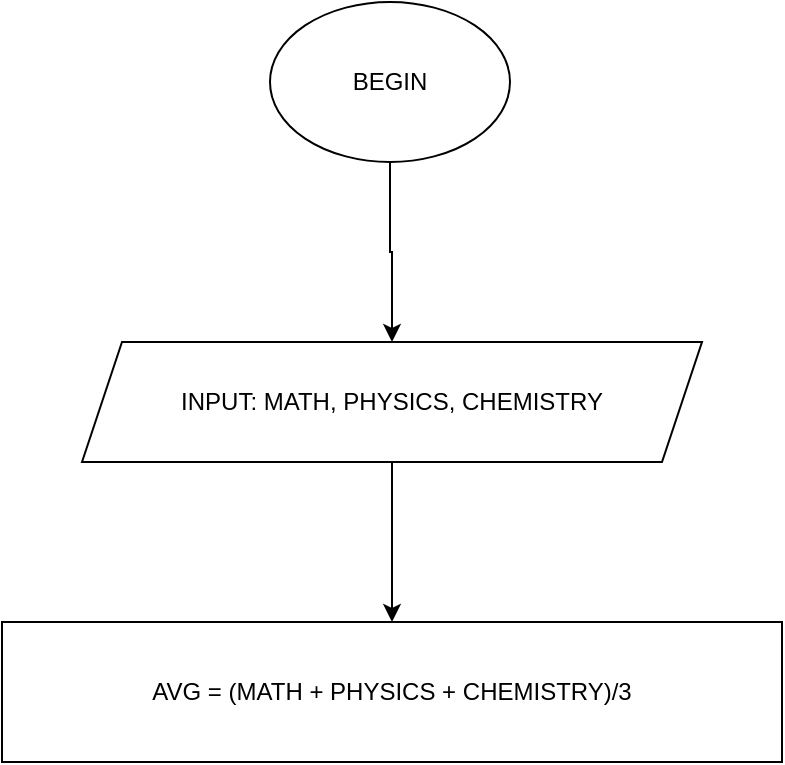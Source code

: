 <mxfile version="17.4.0" type="github">
  <diagram id="QoQoGLrnRHv7LjWpkKgA" name="Page-1">
    <mxGraphModel dx="813" dy="431" grid="1" gridSize="10" guides="1" tooltips="1" connect="1" arrows="1" fold="1" page="1" pageScale="1" pageWidth="827" pageHeight="1169" math="0" shadow="0">
      <root>
        <mxCell id="0" />
        <mxCell id="1" parent="0" />
        <mxCell id="FtGXIsgAYuO3rEhih-qk-3" value="" style="edgeStyle=orthogonalEdgeStyle;rounded=0;orthogonalLoop=1;jettySize=auto;html=1;" edge="1" parent="1" source="FtGXIsgAYuO3rEhih-qk-1" target="FtGXIsgAYuO3rEhih-qk-2">
          <mxGeometry relative="1" as="geometry" />
        </mxCell>
        <mxCell id="FtGXIsgAYuO3rEhih-qk-1" value="BEGIN" style="ellipse;whiteSpace=wrap;html=1;" vertex="1" parent="1">
          <mxGeometry x="354" y="50" width="120" height="80" as="geometry" />
        </mxCell>
        <mxCell id="FtGXIsgAYuO3rEhih-qk-5" value="" style="edgeStyle=orthogonalEdgeStyle;rounded=0;orthogonalLoop=1;jettySize=auto;html=1;" edge="1" parent="1" source="FtGXIsgAYuO3rEhih-qk-2" target="FtGXIsgAYuO3rEhih-qk-4">
          <mxGeometry relative="1" as="geometry" />
        </mxCell>
        <mxCell id="FtGXIsgAYuO3rEhih-qk-2" value="INPUT: MATH, PHYSICS, CHEMISTRY" style="shape=parallelogram;perimeter=parallelogramPerimeter;whiteSpace=wrap;html=1;fixedSize=1;" vertex="1" parent="1">
          <mxGeometry x="260" y="220" width="310" height="60" as="geometry" />
        </mxCell>
        <mxCell id="FtGXIsgAYuO3rEhih-qk-4" value="AVG = (MATH + PHYSICS + CHEMISTRY)/3" style="whiteSpace=wrap;html=1;" vertex="1" parent="1">
          <mxGeometry x="220" y="360" width="390" height="70" as="geometry" />
        </mxCell>
      </root>
    </mxGraphModel>
  </diagram>
</mxfile>
